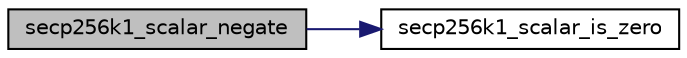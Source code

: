 digraph "secp256k1_scalar_negate"
{
  edge [fontname="Helvetica",fontsize="10",labelfontname="Helvetica",labelfontsize="10"];
  node [fontname="Helvetica",fontsize="10",shape=record];
  rankdir="LR";
  Node55 [label="secp256k1_scalar_negate",height=0.2,width=0.4,color="black", fillcolor="grey75", style="filled", fontcolor="black"];
  Node55 -> Node56 [color="midnightblue",fontsize="10",style="solid",fontname="Helvetica"];
  Node56 [label="secp256k1_scalar_is_zero",height=0.2,width=0.4,color="black", fillcolor="white", style="filled",URL="$dc/db6/scalar__8x32__impl_8h.html#aa4624a2cbcdda046878a2bd26e14707e"];
}
